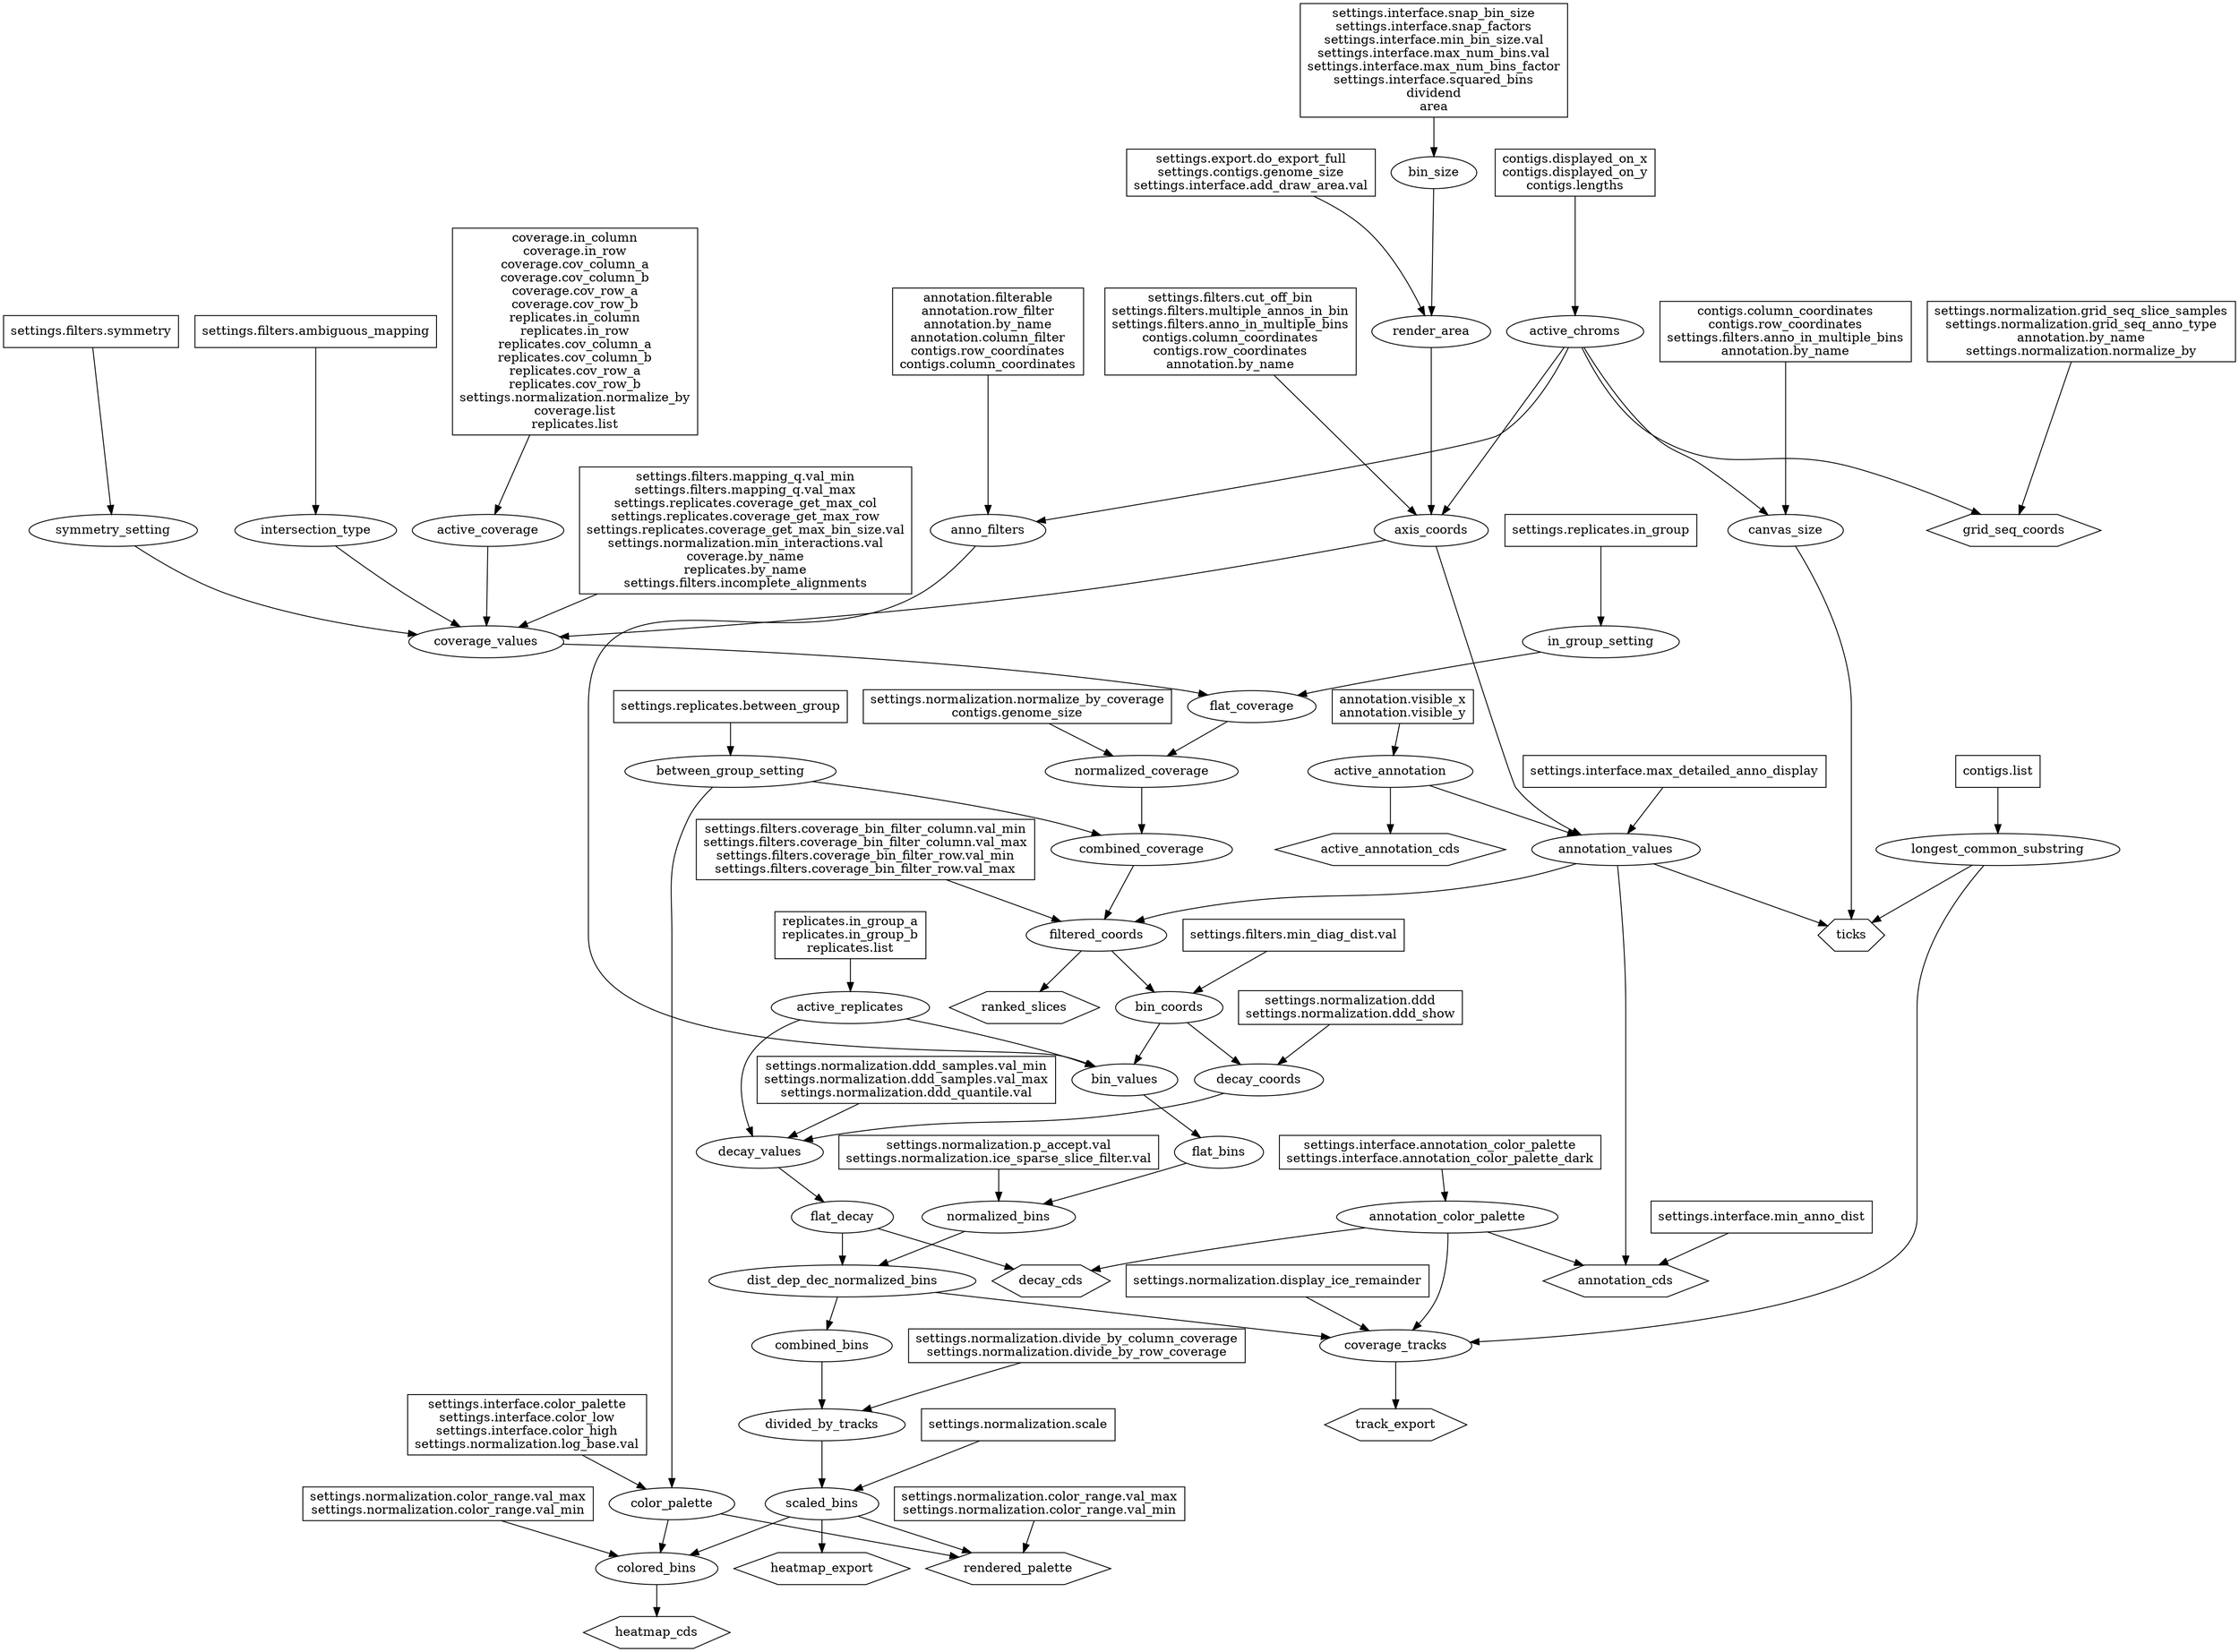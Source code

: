 digraph libContactMappingFlowDiagram {
        bin_size_in [shape=box, label=<settings.interface.snap_bin_size<br/>settings.interface.snap_factors<br/>settings.interface.min_bin_size.val<br/>settings.interface.max_num_bins.val<br/>settings.interface.max_num_bins_factor<br/>settings.interface.squared_bins<br/>dividend<br/>area<br/>>];
        bin_size_in -> bin_size;
        render_area_in [shape=box, label=<settings.export.do_export_full<br/>settings.contigs.genome_size<br/>settings.interface.add_draw_area.val<br/>>];
        render_area_in -> render_area;
        bin_size -> render_area;
        active_chroms_in [shape=box, label=<contigs.displayed_on_x<br/>contigs.displayed_on_y<br/>contigs.lengths<br/>>];
        active_chroms_in -> active_chroms;
        axis_coords_in [shape=box, label=<settings.filters.cut_off_bin<br/>settings.filters.multiple_annos_in_bin<br/>settings.filters.anno_in_multiple_bins<br/>contigs.column_coordinates<br/>contigs.row_coordinates<br/>annotation.by_name<br/>>];
        axis_coords_in -> axis_coords;
        active_chroms -> axis_coords;
        render_area -> axis_coords;
        filtered_coords_in [shape=box, label=<settings.filters.coverage_bin_filter_column.val_min<br/>settings.filters.coverage_bin_filter_column.val_max<br/>settings.filters.coverage_bin_filter_row.val_min<br/>settings.filters.coverage_bin_filter_row.val_max<br/>>];
        filtered_coords_in -> filtered_coords;
        annotation_values -> filtered_coords;
        combined_coverage -> filtered_coords;
        symmetry_setting_in [shape=box, label=<settings.filters.symmetry<br/>>];
        symmetry_setting_in -> symmetry_setting;
        bin_coords_in [shape=box, label=<settings.filters.min_diag_dist.val<br/>>];
        bin_coords_in -> bin_coords;
        filtered_coords -> bin_coords;
        decay_coords_in [shape=box, label=<settings.normalization.ddd<br/>settings.normalization.ddd_show<br/>>];
        decay_coords_in -> decay_coords;
        bin_coords -> decay_coords;
        decay_values -> flat_decay;
        intersection_type_in [shape=box, label=<settings.filters.ambiguous_mapping<br/>>];
        intersection_type_in -> intersection_type;
        active_replicates_in [shape=box, label=<replicates.in_group_a<br/>replicates.in_group_b<br/>replicates.list<br/>>];
        active_replicates_in -> active_replicates;
        active_coverage_in [shape=box, label=<coverage.in_column<br/>coverage.in_row<br/>coverage.cov_column_a<br/>coverage.cov_column_b<br/>coverage.cov_row_a<br/>coverage.cov_row_b<br/>replicates.in_column<br/>replicates.in_row<br/>replicates.cov_column_a<br/>replicates.cov_column_b<br/>replicates.cov_row_a<br/>replicates.cov_row_b<br/>settings.normalization.normalize_by<br/>coverage.list<br/>replicates.list<br/>>];
        active_coverage_in -> active_coverage;
        coverage_values_in [shape=box, label=<settings.filters.mapping_q.val_min<br/>settings.filters.mapping_q.val_max<br/>settings.replicates.coverage_get_max_col<br/>settings.replicates.coverage_get_max_row<br/>settings.replicates.coverage_get_max_bin_size.val<br/>settings.normalization.min_interactions.val<br/>coverage.by_name<br/>replicates.by_name<br/>settings.filters.incomplete_alignments<br/>>];
        coverage_values_in -> coverage_values;
        active_coverage -> coverage_values;
        axis_coords -> coverage_values;
        intersection_type -> coverage_values;
        symmetry_setting -> coverage_values;
        coverage_values -> flat_coverage;
        in_group_setting -> flat_coverage;
        normalized_coverage_in [shape=box, label=<settings.normalization.normalize_by_coverage<br/>contigs.genome_size<br/>>];
        normalized_coverage_in -> normalized_coverage;
        flat_coverage -> normalized_coverage;
        normalized_coverage -> combined_coverage;
        between_group_setting -> combined_coverage;
        bin_coords -> bin_values;
        active_replicates -> bin_values;
        anno_filters -> bin_values;
        decay_values_in [shape=box, label=<settings.normalization.ddd_samples.val_min<br/>settings.normalization.ddd_samples.val_max<br/>settings.normalization.ddd_quantile.val<br/>>];
        decay_values_in -> decay_values;
        decay_coords -> decay_values;
        active_replicates -> decay_values;
        bin_values -> flat_bins;
        in_group_setting_in [shape=box, label=<settings.replicates.in_group<br/>>];
        in_group_setting_in -> in_group_setting;
        normalized_bins_in [shape=box, label=<settings.normalization.p_accept.val<br/>settings.normalization.ice_sparse_slice_filter.val<br/>>];
        normalized_bins_in -> normalized_bins;
        flat_bins -> normalized_bins;
        normalized_bins -> dist_dep_dec_normalized_bins;
        flat_decay -> dist_dep_dec_normalized_bins;
        decay_cds [shape=hexagon];
        flat_decay -> decay_cds;
        annotation_color_palette -> decay_cds;
        color_palette_in [shape=box, label=<settings.interface.color_palette<br/>settings.interface.color_low<br/>settings.interface.color_high<br/>settings.normalization.log_base.val<br/>>];
        color_palette_in -> color_palette;
        between_group_setting -> color_palette;
        between_group_setting_in [shape=box, label=<settings.replicates.between_group<br/>>];
        between_group_setting_in -> between_group_setting;
        dist_dep_dec_normalized_bins -> combined_bins;
        colored_bins_in [shape=box, label=<settings.normalization.color_range.val_max<br/>settings.normalization.color_range.val_min<br/>>];
        colored_bins_in -> colored_bins;
        color_palette -> colored_bins;
        scaled_bins -> colored_bins;
        active_annotation_in [shape=box, label=<annotation.visible_x<br/>annotation.visible_y<br/>>];
        active_annotation_in -> active_annotation;
        annotation_values_in [shape=box, label=<settings.interface.max_detailed_anno_display<br/>>];
        annotation_values_in -> annotation_values;
        active_annotation -> annotation_values;
        axis_coords -> annotation_values;
        annotation_cds_in [shape=box, label=<settings.interface.min_anno_dist<br/>>];
        annotation_cds_in -> annotation_cds;
        annotation_cds [shape=hexagon];
        annotation_values -> annotation_cds;
        annotation_color_palette -> annotation_cds;
        annotation_color_palette_in [shape=box, label=<settings.interface.annotation_color_palette<br/>settings.interface.annotation_color_palette_dark<br/>>];
        annotation_color_palette_in -> annotation_color_palette;
        active_annotation_cds [shape=hexagon];
        active_annotation -> active_annotation_cds;
        heatmap_cds [shape=hexagon];
        colored_bins -> heatmap_cds;
        heatmap_export [shape=hexagon];
        scaled_bins -> heatmap_export;
        track_export [shape=hexagon];
        coverage_tracks -> track_export;
        scaled_bins_in [shape=box, label=<settings.normalization.scale<br/>>];
        scaled_bins_in -> scaled_bins;
        divided_by_tracks -> scaled_bins;
        ticks [shape=hexagon];
        longest_common_substring -> ticks;
        annotation_values -> ticks;
        canvas_size -> ticks;
        coverage_tracks_in [shape=box, label=<settings.normalization.display_ice_remainder<br/>>];
        coverage_tracks_in -> coverage_tracks;
        longest_common_substring -> coverage_tracks;
        dist_dep_dec_normalized_bins -> coverage_tracks;
        annotation_color_palette -> coverage_tracks;
        divided_by_tracks_in [shape=box, label=<settings.normalization.divide_by_column_coverage<br/>settings.normalization.divide_by_row_coverage<br/>>];
        divided_by_tracks_in -> divided_by_tracks;
        combined_bins -> divided_by_tracks;
        rendered_palette_in [shape=box, label=<settings.normalization.color_range.val_max<br/>settings.normalization.color_range.val_min<br/>>];
        rendered_palette_in -> rendered_palette;
        rendered_palette [shape=hexagon];
        scaled_bins -> rendered_palette;
        color_palette -> rendered_palette;
        anno_filters_in [shape=box, label=<annotation.filterable<br/>annotation.row_filter<br/>annotation.by_name<br/>annotation.column_filter<br/>contigs.row_coordinates<br/>contigs.column_coordinates<br/>>];
        anno_filters_in -> anno_filters;
        active_chroms -> anno_filters;
        longest_common_substring_in [shape=box, label=<contigs.list<br/>>];
        longest_common_substring_in -> longest_common_substring;
        ranked_slices [shape=hexagon];
        filtered_coords -> ranked_slices;
        canvas_size_in [shape=box, label=<contigs.column_coordinates<br/>contigs.row_coordinates<br/>settings.filters.anno_in_multiple_bins<br/>annotation.by_name<br/>>];
        canvas_size_in -> canvas_size;
        active_chroms -> canvas_size;
        grid_seq_coords_in [shape=box, label=<settings.normalization.grid_seq_slice_samples<br/>settings.normalization.grid_seq_anno_type<br/>annotation.by_name<br/>settings.normalization.normalize_by<br/>>];
        grid_seq_coords_in -> grid_seq_coords;
        grid_seq_coords [shape=hexagon];
        active_chroms -> grid_seq_coords;
}